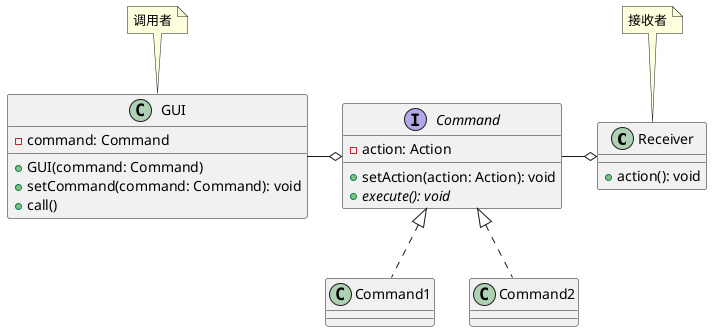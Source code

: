 @startuml
'https://plantuml.com/class-diagram

class Receiver {
    + action(): void
}
note top of Receiver
    接收者
end note
interface Command {
    - action: Action
    + setAction(action: Action): void
    + {abstract} execute(): void
}
Command -right-o Receiver
class Command1
Command1 .up.|> Command
class Command2
Command2 .up.|> Command
class GUI {
    - command: Command
    + GUI(command: Command)
    + setCommand(command: Command): void
    + call()
}
note top of GUI
    调用者
end note
GUI -o Command


@enduml